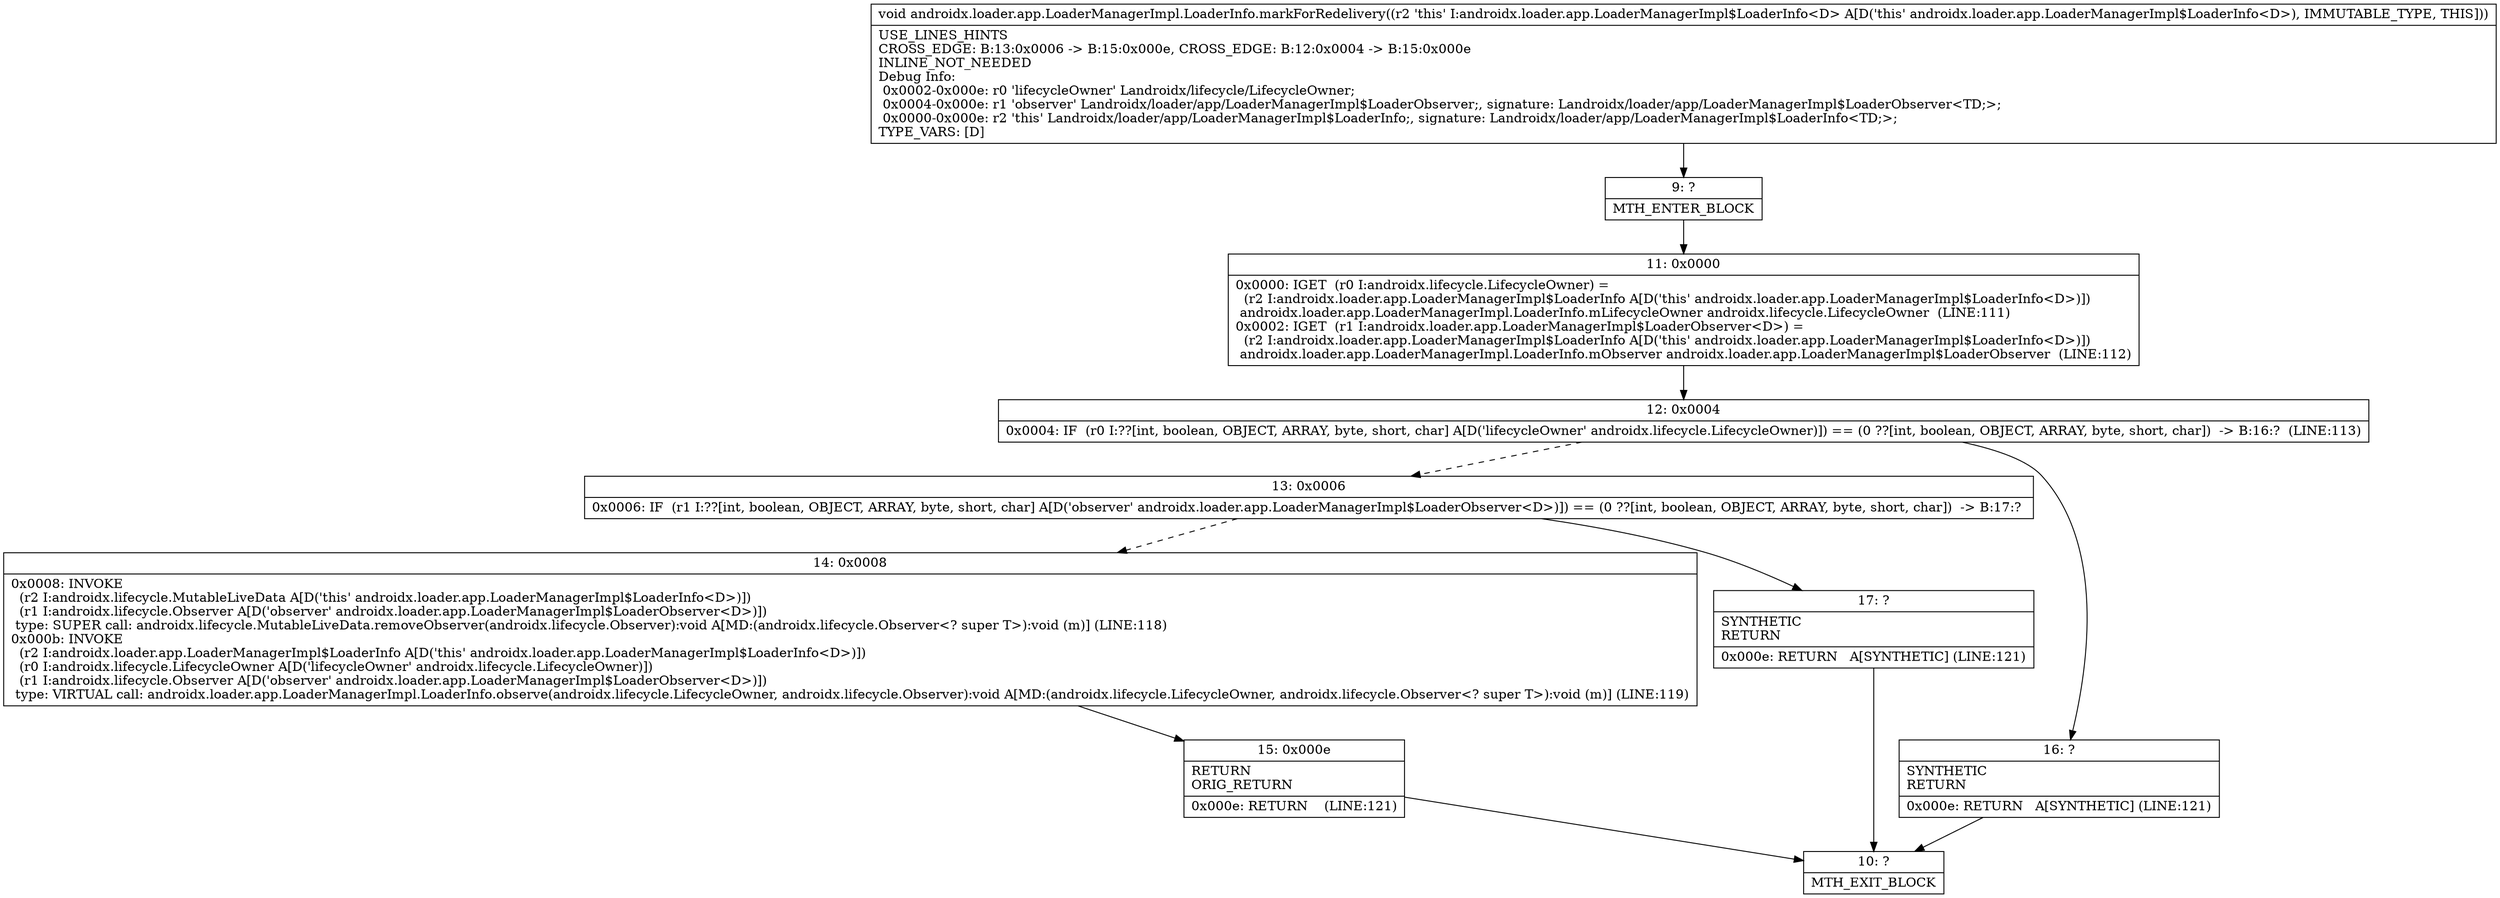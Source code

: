 digraph "CFG forandroidx.loader.app.LoaderManagerImpl.LoaderInfo.markForRedelivery()V" {
Node_9 [shape=record,label="{9\:\ ?|MTH_ENTER_BLOCK\l}"];
Node_11 [shape=record,label="{11\:\ 0x0000|0x0000: IGET  (r0 I:androidx.lifecycle.LifecycleOwner) = \l  (r2 I:androidx.loader.app.LoaderManagerImpl$LoaderInfo A[D('this' androidx.loader.app.LoaderManagerImpl$LoaderInfo\<D\>)])\l androidx.loader.app.LoaderManagerImpl.LoaderInfo.mLifecycleOwner androidx.lifecycle.LifecycleOwner  (LINE:111)\l0x0002: IGET  (r1 I:androidx.loader.app.LoaderManagerImpl$LoaderObserver\<D\>) = \l  (r2 I:androidx.loader.app.LoaderManagerImpl$LoaderInfo A[D('this' androidx.loader.app.LoaderManagerImpl$LoaderInfo\<D\>)])\l androidx.loader.app.LoaderManagerImpl.LoaderInfo.mObserver androidx.loader.app.LoaderManagerImpl$LoaderObserver  (LINE:112)\l}"];
Node_12 [shape=record,label="{12\:\ 0x0004|0x0004: IF  (r0 I:??[int, boolean, OBJECT, ARRAY, byte, short, char] A[D('lifecycleOwner' androidx.lifecycle.LifecycleOwner)]) == (0 ??[int, boolean, OBJECT, ARRAY, byte, short, char])  \-\> B:16:?  (LINE:113)\l}"];
Node_13 [shape=record,label="{13\:\ 0x0006|0x0006: IF  (r1 I:??[int, boolean, OBJECT, ARRAY, byte, short, char] A[D('observer' androidx.loader.app.LoaderManagerImpl$LoaderObserver\<D\>)]) == (0 ??[int, boolean, OBJECT, ARRAY, byte, short, char])  \-\> B:17:? \l}"];
Node_14 [shape=record,label="{14\:\ 0x0008|0x0008: INVOKE  \l  (r2 I:androidx.lifecycle.MutableLiveData A[D('this' androidx.loader.app.LoaderManagerImpl$LoaderInfo\<D\>)])\l  (r1 I:androidx.lifecycle.Observer A[D('observer' androidx.loader.app.LoaderManagerImpl$LoaderObserver\<D\>)])\l type: SUPER call: androidx.lifecycle.MutableLiveData.removeObserver(androidx.lifecycle.Observer):void A[MD:(androidx.lifecycle.Observer\<? super T\>):void (m)] (LINE:118)\l0x000b: INVOKE  \l  (r2 I:androidx.loader.app.LoaderManagerImpl$LoaderInfo A[D('this' androidx.loader.app.LoaderManagerImpl$LoaderInfo\<D\>)])\l  (r0 I:androidx.lifecycle.LifecycleOwner A[D('lifecycleOwner' androidx.lifecycle.LifecycleOwner)])\l  (r1 I:androidx.lifecycle.Observer A[D('observer' androidx.loader.app.LoaderManagerImpl$LoaderObserver\<D\>)])\l type: VIRTUAL call: androidx.loader.app.LoaderManagerImpl.LoaderInfo.observe(androidx.lifecycle.LifecycleOwner, androidx.lifecycle.Observer):void A[MD:(androidx.lifecycle.LifecycleOwner, androidx.lifecycle.Observer\<? super T\>):void (m)] (LINE:119)\l}"];
Node_15 [shape=record,label="{15\:\ 0x000e|RETURN\lORIG_RETURN\l|0x000e: RETURN    (LINE:121)\l}"];
Node_10 [shape=record,label="{10\:\ ?|MTH_EXIT_BLOCK\l}"];
Node_17 [shape=record,label="{17\:\ ?|SYNTHETIC\lRETURN\l|0x000e: RETURN   A[SYNTHETIC] (LINE:121)\l}"];
Node_16 [shape=record,label="{16\:\ ?|SYNTHETIC\lRETURN\l|0x000e: RETURN   A[SYNTHETIC] (LINE:121)\l}"];
MethodNode[shape=record,label="{void androidx.loader.app.LoaderManagerImpl.LoaderInfo.markForRedelivery((r2 'this' I:androidx.loader.app.LoaderManagerImpl$LoaderInfo\<D\> A[D('this' androidx.loader.app.LoaderManagerImpl$LoaderInfo\<D\>), IMMUTABLE_TYPE, THIS]))  | USE_LINES_HINTS\lCROSS_EDGE: B:13:0x0006 \-\> B:15:0x000e, CROSS_EDGE: B:12:0x0004 \-\> B:15:0x000e\lINLINE_NOT_NEEDED\lDebug Info:\l  0x0002\-0x000e: r0 'lifecycleOwner' Landroidx\/lifecycle\/LifecycleOwner;\l  0x0004\-0x000e: r1 'observer' Landroidx\/loader\/app\/LoaderManagerImpl$LoaderObserver;, signature: Landroidx\/loader\/app\/LoaderManagerImpl$LoaderObserver\<TD;\>;\l  0x0000\-0x000e: r2 'this' Landroidx\/loader\/app\/LoaderManagerImpl$LoaderInfo;, signature: Landroidx\/loader\/app\/LoaderManagerImpl$LoaderInfo\<TD;\>;\lTYPE_VARS: [D]\l}"];
MethodNode -> Node_9;Node_9 -> Node_11;
Node_11 -> Node_12;
Node_12 -> Node_13[style=dashed];
Node_12 -> Node_16;
Node_13 -> Node_14[style=dashed];
Node_13 -> Node_17;
Node_14 -> Node_15;
Node_15 -> Node_10;
Node_17 -> Node_10;
Node_16 -> Node_10;
}

